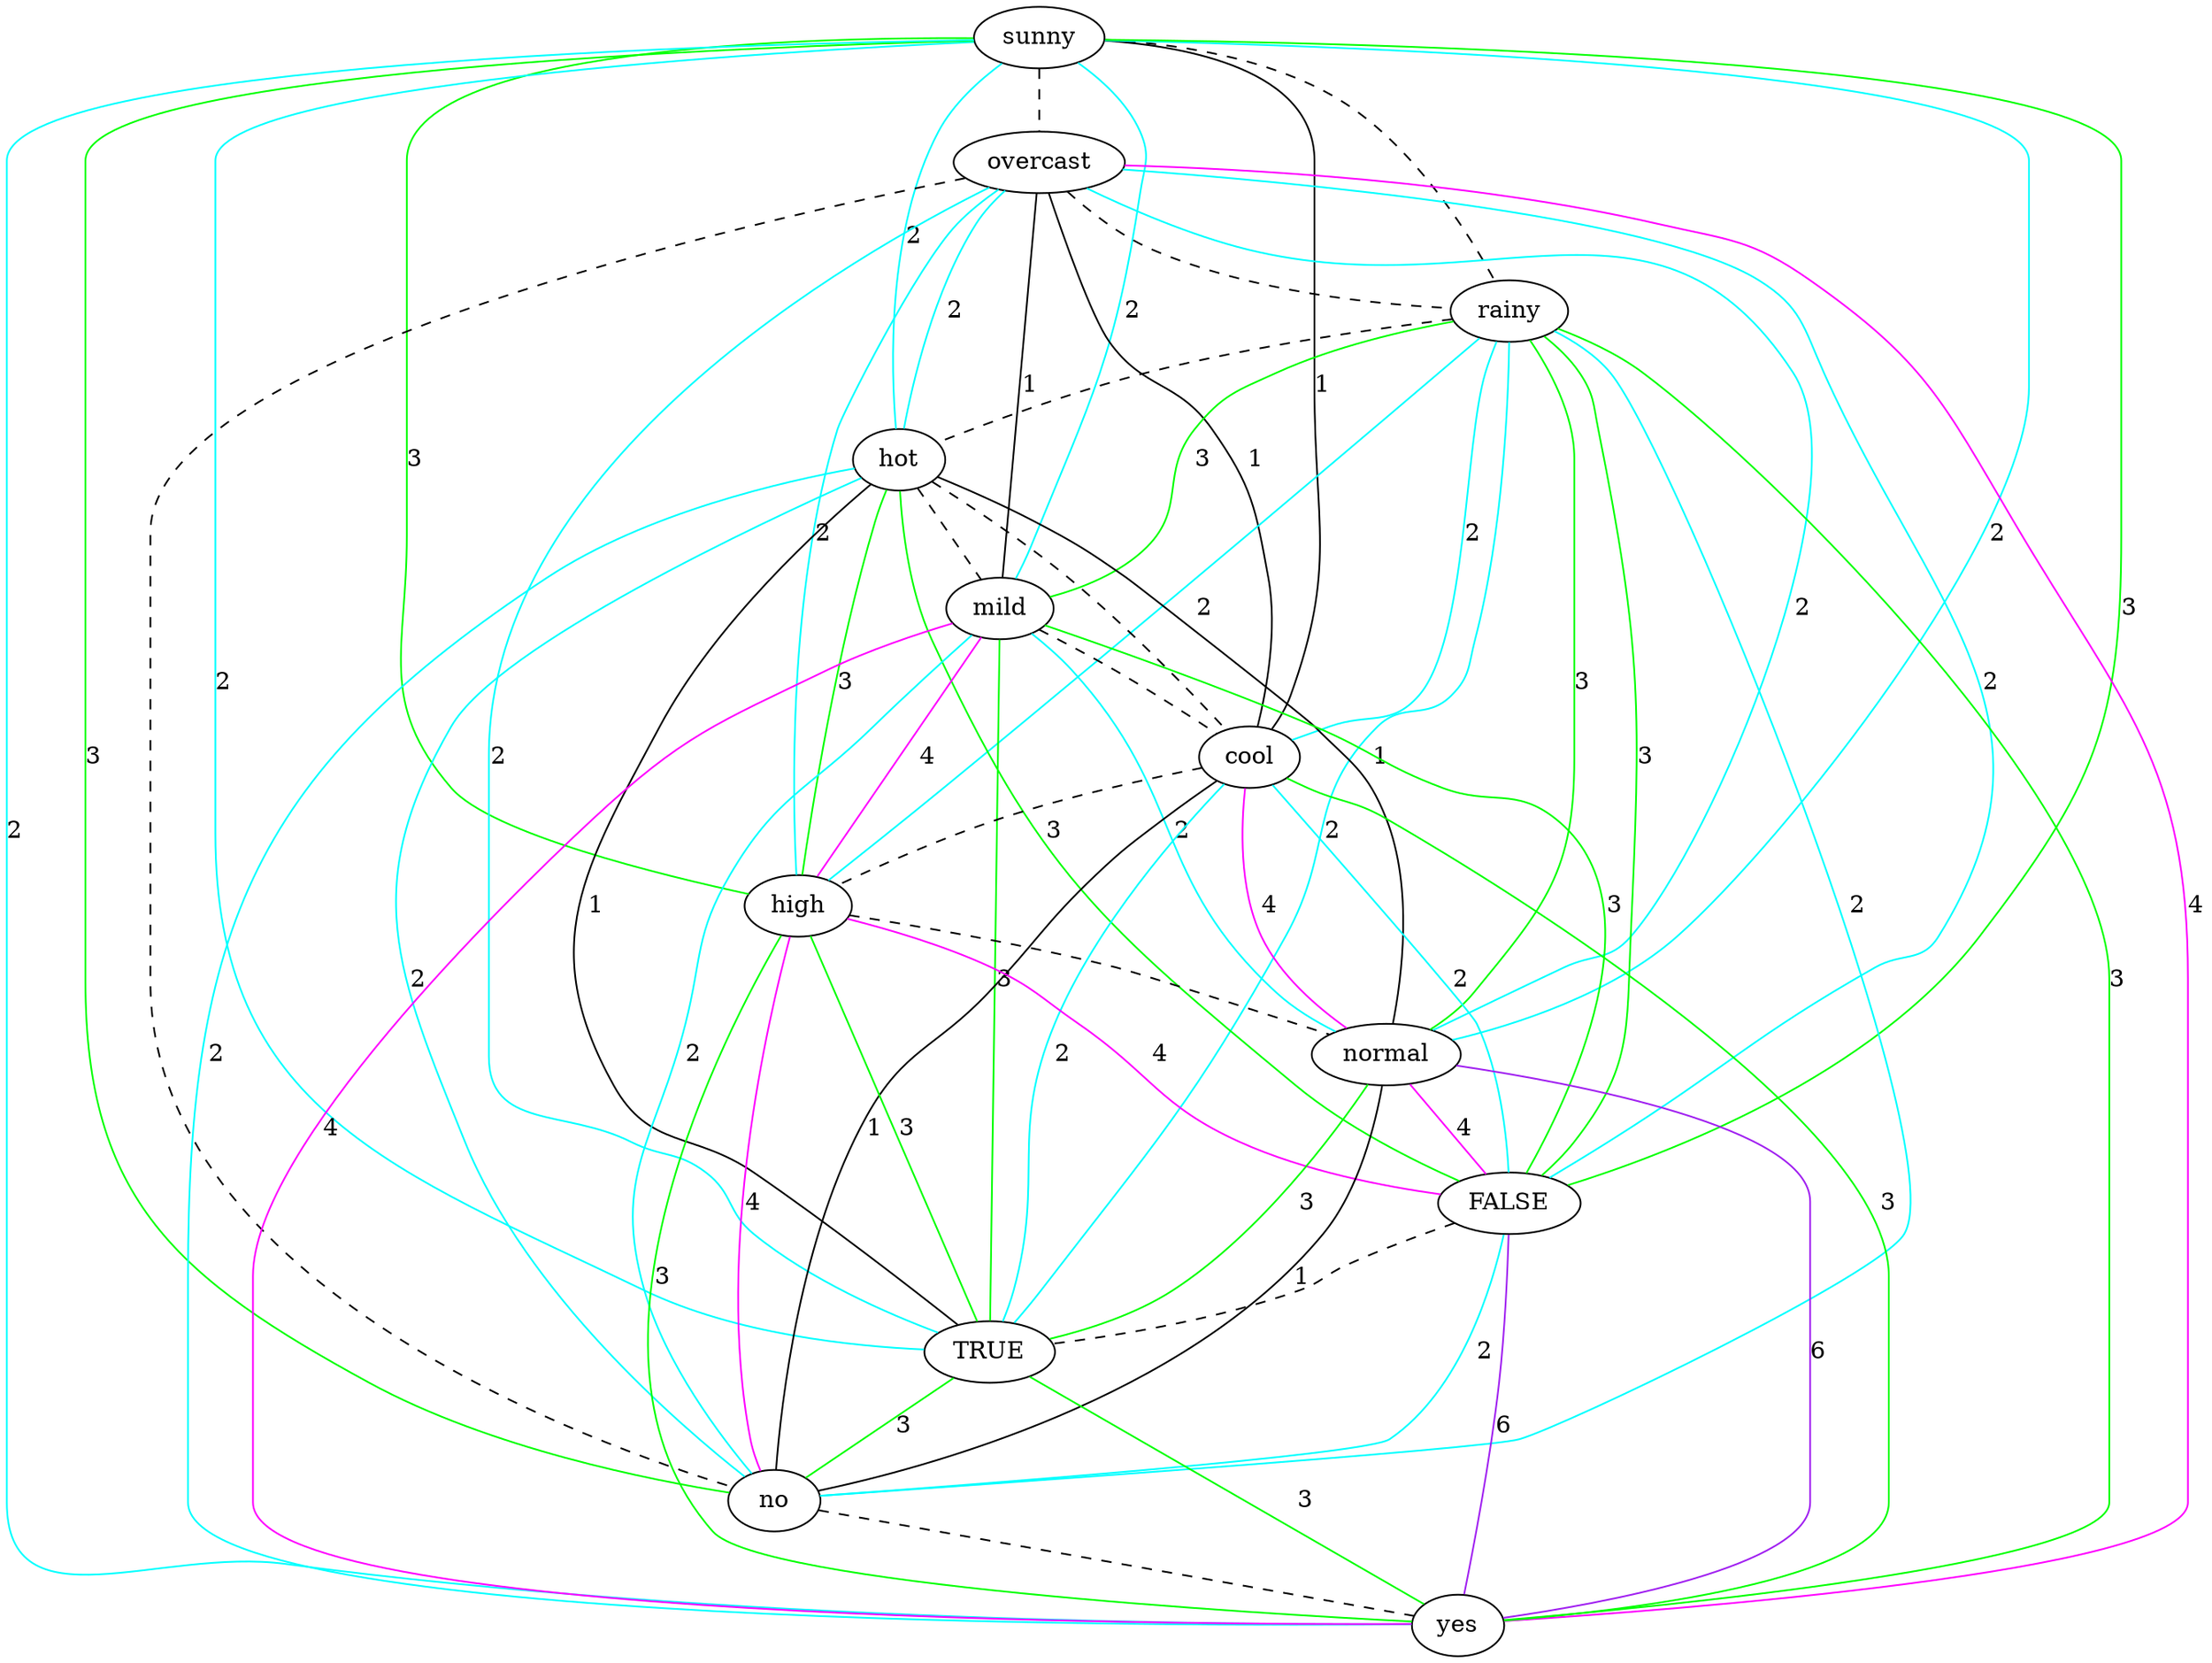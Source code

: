 strict graph "" {
sunny;
overcast;
rainy;
hot;
mild;
cool;
high;
normal;
FALSE;
TRUE;
no;
yes;
sunny -- overcast  [color=black, style=dashed];
sunny -- rainy  [color=black, style=dashed];
sunny -- hot  [color=cyan, label=2, style=solid];
sunny -- mild  [color=cyan, label=2, style=solid];
sunny -- cool  [color=black, label=1, style=solid];
sunny -- high  [color=green, label=3, style=solid];
sunny -- normal  [color=cyan, label=2, style=solid];
sunny -- FALSE  [color=green, label=3, style=solid];
sunny -- TRUE  [color=cyan, label=2, style=solid];
sunny -- no  [color=green, label=3, style=solid];
sunny -- yes  [color=cyan, label=2, style=solid];
overcast -- rainy  [color=black, style=dashed];
overcast -- hot  [color=cyan, label=2, style=solid];
overcast -- mild  [color=black, label=1, style=solid];
overcast -- cool  [color=black, label=1, style=solid];
overcast -- high  [color=cyan, label=2, style=solid];
overcast -- normal  [color=cyan, label=2, style=solid];
overcast -- FALSE  [color=cyan, label=2, style=solid];
overcast -- TRUE  [color=cyan, label=2, style=solid];
overcast -- no  [color=black, style=dashed];
overcast -- yes  [color=magenta, label=4, style=solid];
rainy -- hot  [color=black, style=dashed];
rainy -- mild  [color=green, label=3, style=solid];
rainy -- cool  [color=cyan, label=2, style=solid];
rainy -- high  [color=cyan, label=2, style=solid];
rainy -- normal  [color=green, label=3, style=solid];
rainy -- FALSE  [color=green, label=3, style=solid];
rainy -- TRUE  [color=cyan, label=2, style=solid];
rainy -- no  [color=cyan, label=2, style=solid];
rainy -- yes  [color=green, label=3, style=solid];
hot -- mild  [color=black, style=dashed];
hot -- cool  [color=black, style=dashed];
hot -- high  [color=green, label=3, style=solid];
hot -- normal  [color=black, label=1, style=solid];
hot -- FALSE  [color=green, label=3, style=solid];
hot -- TRUE  [color=black, label=1, style=solid];
hot -- no  [color=cyan, label=2, style=solid];
hot -- yes  [color=cyan, label=2, style=solid];
mild -- cool  [color=black, style=dashed];
mild -- high  [color=magenta, label=4, style=solid];
mild -- normal  [color=cyan, label=2, style=solid];
mild -- FALSE  [color=green, label=3, style=solid];
mild -- TRUE  [color=green, label=3, style=solid];
mild -- no  [color=cyan, label=2, style=solid];
mild -- yes  [color=magenta, label=4, style=solid];
cool -- high  [color=black, style=dashed];
cool -- normal  [color=magenta, label=4, style=solid];
cool -- FALSE  [color=cyan, label=2, style=solid];
cool -- TRUE  [color=cyan, label=2, style=solid];
cool -- no  [color=black, label=1, style=solid];
cool -- yes  [color=green, label=3, style=solid];
high -- normal  [color=black, style=dashed];
high -- FALSE  [color=magenta, label=4, style=solid];
high -- TRUE  [color=green, label=3, style=solid];
high -- no  [color=magenta, label=4, style=solid];
high -- yes  [color=green, label=3, style=solid];
normal -- FALSE  [color=magenta, label=4, style=solid];
normal -- TRUE  [color=green, label=3, style=solid];
normal -- no  [color=black, label=1, style=solid];
normal -- yes  [color=purple, label=6, style=solid];
FALSE -- TRUE  [color=black, style=dashed];
FALSE -- no  [color=cyan, label=2, style=solid];
FALSE -- yes  [color=purple, label=6, style=solid];
TRUE -- no  [color=green, label=3, style=solid];
TRUE -- yes  [color=green, label=3, style=solid];
no -- yes  [color=black, style=dashed];
}

